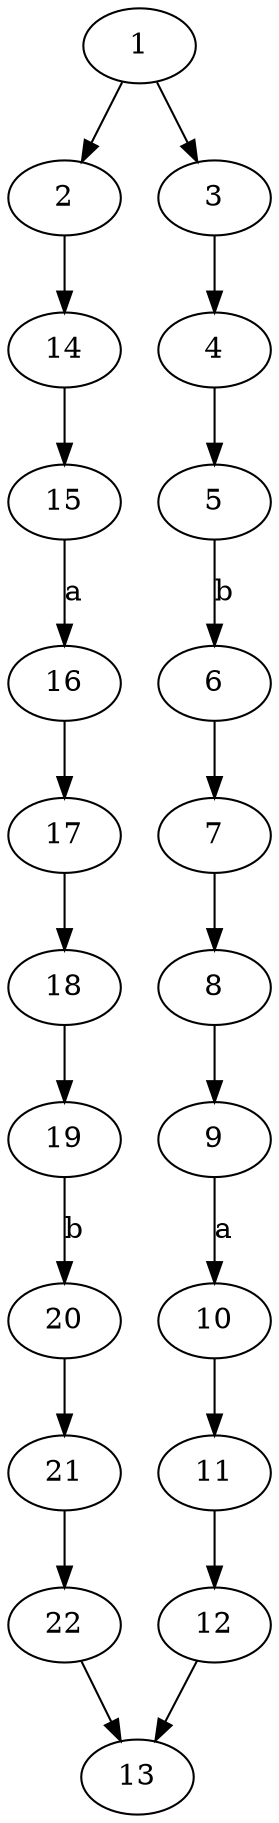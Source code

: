 digraph G {
	node_1 [label="1"]
		node_1 -> node_2
		node_1 -> node_3
	node_3 [label="3"]
		node_3 -> node_4
	node_4 [label="4"]
		node_4 -> node_5
	node_5 [label="5"]
		node_5 -> node_6[label = "b"]
	node_6 [label="6"]
		node_6 -> node_7
	node_7 [label="7"]
		node_7 -> node_8
	node_8 [label="8"]
		node_8 -> node_9
	node_9 [label="9"]
		node_9 -> node_10[label = "a"]
	node_10 [label="10"]
		node_10 -> node_11
	node_11 [label="11"]
		node_11 -> node_12
	node_12 [label="12"]
		node_12 -> node_13
	node_13 [label="13"]
	node_2 [label="2"]
		node_2 -> node_14
	node_14 [label="14"]
		node_14 -> node_15
	node_15 [label="15"]
		node_15 -> node_16[label = "a"]
	node_16 [label="16"]
		node_16 -> node_17
	node_17 [label="17"]
		node_17 -> node_18
	node_18 [label="18"]
		node_18 -> node_19
	node_19 [label="19"]
		node_19 -> node_20[label = "b"]
	node_20 [label="20"]
		node_20 -> node_21
	node_21 [label="21"]
		node_21 -> node_22
	node_22 [label="22"]
		node_22 -> node_13
}
